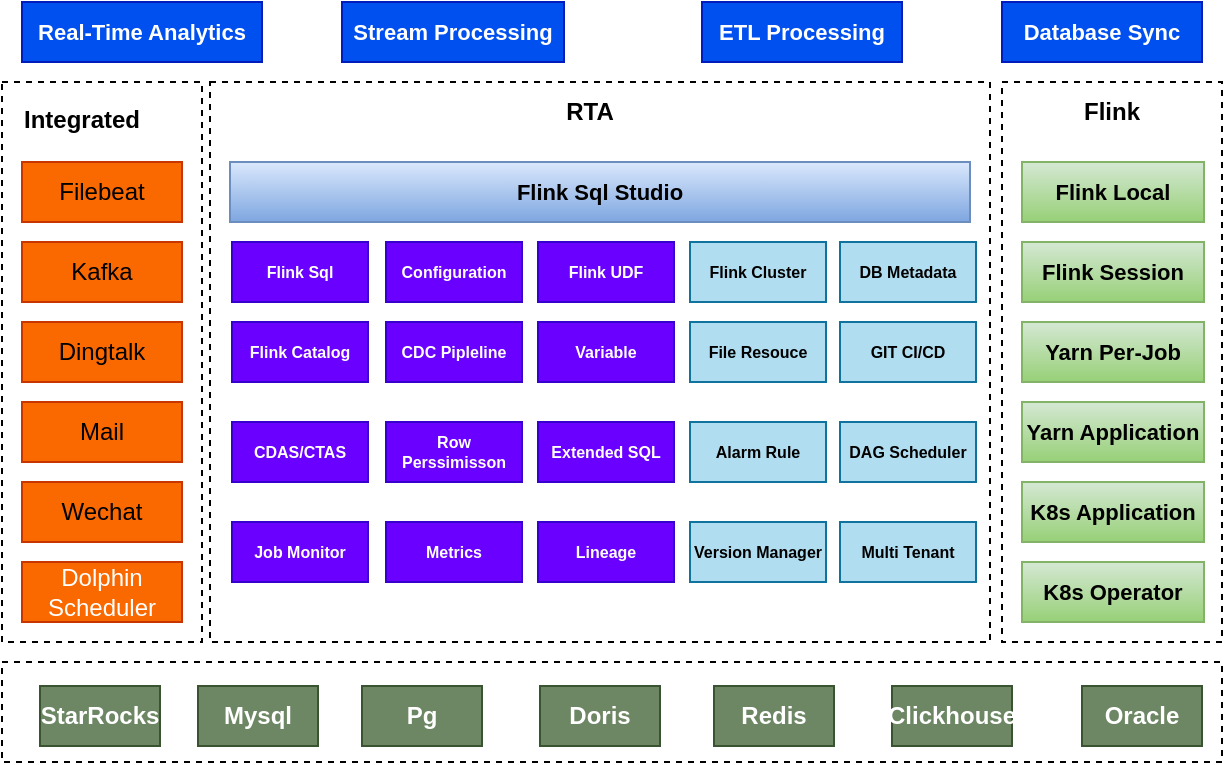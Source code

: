 <mxfile version="24.6.2" type="github">
  <diagram name="第 1 页" id="HKGODpCxfkMQ4LzSjgvv">
    <mxGraphModel dx="819" dy="422" grid="1" gridSize="10" guides="1" tooltips="1" connect="1" arrows="1" fold="1" page="1" pageScale="1" pageWidth="827" pageHeight="1169" math="0" shadow="0">
      <root>
        <mxCell id="0" />
        <mxCell id="1" parent="0" />
        <mxCell id="EMy1A2MRM-kkTs6elO1o-1" value="&lt;font style=&quot;font-size: 11px;&quot;&gt;Real-Time Analytics&lt;/font&gt;" style="rounded=0;whiteSpace=wrap;html=1;fontSize=11;fontStyle=1;fillColor=#0050ef;fontColor=#ffffff;strokeColor=#001DBC;" parent="1" vertex="1">
          <mxGeometry x="110" y="200" width="120" height="30" as="geometry" />
        </mxCell>
        <mxCell id="EMy1A2MRM-kkTs6elO1o-2" value="&lt;font style=&quot;font-size: 11px;&quot;&gt;Stream Processing&lt;/font&gt;" style="rounded=0;whiteSpace=wrap;html=1;fontSize=11;fontStyle=1;fillColor=#0050ef;fontColor=#ffffff;strokeColor=#001DBC;" parent="1" vertex="1">
          <mxGeometry x="270" y="200" width="111" height="30" as="geometry" />
        </mxCell>
        <mxCell id="EMy1A2MRM-kkTs6elO1o-3" value="&lt;font style=&quot;font-size: 11px;&quot;&gt;ETL Processing&lt;/font&gt;" style="rounded=0;whiteSpace=wrap;html=1;fontSize=11;fontStyle=1;fillColor=#0050ef;fontColor=#ffffff;strokeColor=#001DBC;" parent="1" vertex="1">
          <mxGeometry x="450" y="200" width="100" height="30" as="geometry" />
        </mxCell>
        <mxCell id="EMy1A2MRM-kkTs6elO1o-4" value="&lt;font style=&quot;font-size: 11px;&quot;&gt;Database Sync&lt;/font&gt;" style="rounded=0;whiteSpace=wrap;html=1;fontSize=11;fontStyle=1;fillColor=#0050ef;fontColor=#ffffff;strokeColor=#001DBC;" parent="1" vertex="1">
          <mxGeometry x="600" y="200" width="100" height="30" as="geometry" />
        </mxCell>
        <mxCell id="EMy1A2MRM-kkTs6elO1o-8" value="" style="rounded=0;whiteSpace=wrap;html=1;dashed=1;fontSize=11;fontStyle=1" parent="1" vertex="1">
          <mxGeometry x="204" y="240" width="390" height="280" as="geometry" />
        </mxCell>
        <mxCell id="EMy1A2MRM-kkTs6elO1o-9" value="Flink Sql Studio" style="rounded=0;whiteSpace=wrap;html=1;fontSize=11;fontStyle=1;fillColor=#dae8fc;gradientColor=#7ea6e0;strokeColor=#6c8ebf;" parent="1" vertex="1">
          <mxGeometry x="214" y="280" width="370" height="30" as="geometry" />
        </mxCell>
        <mxCell id="EMy1A2MRM-kkTs6elO1o-10" value="Flink Sql" style="rounded=0;whiteSpace=wrap;html=1;fontSize=8;fontStyle=1;fillColor=#6a00ff;fontColor=#ffffff;strokeColor=#3700CC;" parent="1" vertex="1">
          <mxGeometry x="215" y="320" width="68" height="30" as="geometry" />
        </mxCell>
        <mxCell id="EMy1A2MRM-kkTs6elO1o-11" value="Configuration" style="rounded=0;whiteSpace=wrap;html=1;fontSize=8;fontStyle=1;fillColor=#6a00ff;fontColor=#ffffff;strokeColor=#3700CC;" parent="1" vertex="1">
          <mxGeometry x="292" y="320" width="68" height="30" as="geometry" />
        </mxCell>
        <mxCell id="EMy1A2MRM-kkTs6elO1o-13" value="Flink UDF" style="rounded=0;whiteSpace=wrap;html=1;fontSize=8;fontStyle=1;fillColor=#6a00ff;fontColor=#ffffff;strokeColor=#3700CC;" parent="1" vertex="1">
          <mxGeometry x="368" y="320" width="68" height="30" as="geometry" />
        </mxCell>
        <mxCell id="EMy1A2MRM-kkTs6elO1o-14" value="Flink Cluster" style="rounded=0;whiteSpace=wrap;html=1;fontSize=8;fontStyle=1;fillColor=#b1ddf0;strokeColor=#10739e;" parent="1" vertex="1">
          <mxGeometry x="444" y="320" width="68" height="30" as="geometry" />
        </mxCell>
        <mxCell id="EMy1A2MRM-kkTs6elO1o-15" value="DB Metadata" style="rounded=0;whiteSpace=wrap;html=1;fontSize=8;fontStyle=1;fillColor=#b1ddf0;strokeColor=#10739e;" parent="1" vertex="1">
          <mxGeometry x="519" y="320" width="68" height="30" as="geometry" />
        </mxCell>
        <mxCell id="EMy1A2MRM-kkTs6elO1o-16" value="Flink Catalog" style="rounded=0;whiteSpace=wrap;html=1;fontSize=8;fontStyle=1;fillColor=#6a00ff;fontColor=#ffffff;strokeColor=#3700CC;" parent="1" vertex="1">
          <mxGeometry x="215" y="360" width="68" height="30" as="geometry" />
        </mxCell>
        <mxCell id="EMy1A2MRM-kkTs6elO1o-17" value="CDC Pipleline" style="rounded=0;whiteSpace=wrap;html=1;fontSize=8;fontStyle=1;fillColor=#6a00ff;fontColor=#ffffff;strokeColor=#3700CC;" parent="1" vertex="1">
          <mxGeometry x="292" y="360" width="68" height="30" as="geometry" />
        </mxCell>
        <mxCell id="EMy1A2MRM-kkTs6elO1o-18" value="Variable" style="rounded=0;whiteSpace=wrap;html=1;fontSize=8;fontStyle=1;fillColor=#6a00ff;fontColor=#ffffff;strokeColor=#3700CC;" parent="1" vertex="1">
          <mxGeometry x="368" y="360" width="68" height="30" as="geometry" />
        </mxCell>
        <mxCell id="EMy1A2MRM-kkTs6elO1o-19" value="File Resouce" style="rounded=0;whiteSpace=wrap;html=1;fontSize=8;fontStyle=1;fillColor=#b1ddf0;strokeColor=#10739e;" parent="1" vertex="1">
          <mxGeometry x="444" y="360" width="68" height="30" as="geometry" />
        </mxCell>
        <mxCell id="EMy1A2MRM-kkTs6elO1o-20" value="GIT CI/CD" style="rounded=0;whiteSpace=wrap;html=1;fontSize=8;fontStyle=1;fillColor=#b1ddf0;strokeColor=#10739e;" parent="1" vertex="1">
          <mxGeometry x="519" y="360" width="68" height="30" as="geometry" />
        </mxCell>
        <mxCell id="EMy1A2MRM-kkTs6elO1o-21" value="CDAS/CTAS" style="rounded=0;whiteSpace=wrap;html=1;fontSize=8;fontStyle=1;fillColor=#6a00ff;fontColor=#ffffff;strokeColor=#3700CC;" parent="1" vertex="1">
          <mxGeometry x="215" y="410" width="68" height="30" as="geometry" />
        </mxCell>
        <mxCell id="EMy1A2MRM-kkTs6elO1o-22" value="Row Perssimisson" style="rounded=0;whiteSpace=wrap;html=1;fontSize=8;fontStyle=1;fillColor=#6a00ff;fontColor=#ffffff;strokeColor=#3700CC;" parent="1" vertex="1">
          <mxGeometry x="292" y="410" width="68" height="30" as="geometry" />
        </mxCell>
        <mxCell id="EMy1A2MRM-kkTs6elO1o-23" value="Extended SQL" style="rounded=0;whiteSpace=wrap;html=1;fontSize=8;fontStyle=1;fillColor=#6a00ff;fontColor=#ffffff;strokeColor=#3700CC;" parent="1" vertex="1">
          <mxGeometry x="368" y="410" width="68" height="30" as="geometry" />
        </mxCell>
        <mxCell id="EMy1A2MRM-kkTs6elO1o-24" value="Alarm Rule" style="rounded=0;whiteSpace=wrap;html=1;fontSize=8;fontStyle=1;fillColor=#b1ddf0;strokeColor=#10739e;" parent="1" vertex="1">
          <mxGeometry x="444" y="410" width="68" height="30" as="geometry" />
        </mxCell>
        <mxCell id="EMy1A2MRM-kkTs6elO1o-25" value="DAG Scheduler" style="rounded=0;whiteSpace=wrap;html=1;fontSize=8;fontStyle=1;fillColor=#b1ddf0;strokeColor=#10739e;" parent="1" vertex="1">
          <mxGeometry x="519" y="410" width="68" height="30" as="geometry" />
        </mxCell>
        <mxCell id="EMy1A2MRM-kkTs6elO1o-26" value="Job Monitor" style="rounded=0;whiteSpace=wrap;html=1;fontSize=8;fontStyle=1;fillColor=#6a00ff;fontColor=#ffffff;strokeColor=#3700CC;" parent="1" vertex="1">
          <mxGeometry x="215" y="460" width="68" height="30" as="geometry" />
        </mxCell>
        <mxCell id="EMy1A2MRM-kkTs6elO1o-27" value="Metrics" style="rounded=0;whiteSpace=wrap;html=1;fontSize=8;fontStyle=1;fillColor=#6a00ff;fontColor=#ffffff;strokeColor=#3700CC;" parent="1" vertex="1">
          <mxGeometry x="292" y="460" width="68" height="30" as="geometry" />
        </mxCell>
        <mxCell id="EMy1A2MRM-kkTs6elO1o-28" value="Lineage" style="rounded=0;whiteSpace=wrap;html=1;fontSize=8;fontStyle=1;fillColor=#6a00ff;fontColor=#ffffff;strokeColor=#3700CC;" parent="1" vertex="1">
          <mxGeometry x="368" y="460" width="68" height="30" as="geometry" />
        </mxCell>
        <mxCell id="EMy1A2MRM-kkTs6elO1o-29" value="Version Manager" style="rounded=0;whiteSpace=wrap;html=1;fontSize=8;fontStyle=1;fillColor=#b1ddf0;strokeColor=#10739e;" parent="1" vertex="1">
          <mxGeometry x="444" y="460" width="68" height="30" as="geometry" />
        </mxCell>
        <mxCell id="EMy1A2MRM-kkTs6elO1o-30" value="Multi Tenant" style="rounded=0;whiteSpace=wrap;html=1;fontSize=8;fontStyle=1;fillColor=#b1ddf0;strokeColor=#10739e;" parent="1" vertex="1">
          <mxGeometry x="519" y="460" width="68" height="30" as="geometry" />
        </mxCell>
        <mxCell id="EMy1A2MRM-kkTs6elO1o-36" value="" style="rounded=0;whiteSpace=wrap;html=1;dashed=1;fontSize=11;fontStyle=1" parent="1" vertex="1">
          <mxGeometry x="600" y="240" width="110" height="280" as="geometry" />
        </mxCell>
        <mxCell id="EMy1A2MRM-kkTs6elO1o-37" value="Flink Local" style="rounded=0;whiteSpace=wrap;html=1;fontSize=11;fontStyle=1;fillColor=#d5e8d4;gradientColor=#97d077;strokeColor=#82b366;" parent="1" vertex="1">
          <mxGeometry x="610" y="280" width="91" height="30" as="geometry" />
        </mxCell>
        <mxCell id="EMy1A2MRM-kkTs6elO1o-38" value="Flink Session" style="rounded=0;whiteSpace=wrap;html=1;fontSize=11;fontStyle=1;fillColor=#d5e8d4;gradientColor=#97d077;strokeColor=#82b366;" parent="1" vertex="1">
          <mxGeometry x="610" y="320" width="91" height="30" as="geometry" />
        </mxCell>
        <mxCell id="EMy1A2MRM-kkTs6elO1o-39" value="Yarn Per-Job" style="rounded=0;whiteSpace=wrap;html=1;fontSize=11;fontStyle=1;fillColor=#d5e8d4;gradientColor=#97d077;strokeColor=#82b366;" parent="1" vertex="1">
          <mxGeometry x="610" y="360" width="91" height="30" as="geometry" />
        </mxCell>
        <mxCell id="EMy1A2MRM-kkTs6elO1o-40" value="Yarn Application" style="rounded=0;whiteSpace=wrap;html=1;fontSize=11;fontStyle=1;fillColor=#d5e8d4;gradientColor=#97d077;strokeColor=#82b366;" parent="1" vertex="1">
          <mxGeometry x="610" y="400" width="91" height="30" as="geometry" />
        </mxCell>
        <mxCell id="EMy1A2MRM-kkTs6elO1o-41" value="K8s Application" style="rounded=0;whiteSpace=wrap;html=1;fontSize=11;fontStyle=1;fillColor=#d5e8d4;gradientColor=#97d077;strokeColor=#82b366;" parent="1" vertex="1">
          <mxGeometry x="610" y="440" width="91" height="30" as="geometry" />
        </mxCell>
        <mxCell id="EMy1A2MRM-kkTs6elO1o-42" value="K8s Operator" style="rounded=0;whiteSpace=wrap;html=1;fontSize=11;fontStyle=1;fillColor=#d5e8d4;gradientColor=#97d077;strokeColor=#82b366;" parent="1" vertex="1">
          <mxGeometry x="610" y="480" width="91" height="30" as="geometry" />
        </mxCell>
        <mxCell id="EMy1A2MRM-kkTs6elO1o-43" value="" style="rounded=0;whiteSpace=wrap;html=1;dashed=1;fontSize=11;fontStyle=1" parent="1" vertex="1">
          <mxGeometry x="100" y="530" width="610" height="50" as="geometry" />
        </mxCell>
        <mxCell id="EMy1A2MRM-kkTs6elO1o-44" value="&lt;b&gt;RTA&lt;/b&gt;" style="text;html=1;align=center;verticalAlign=middle;whiteSpace=wrap;rounded=0;" parent="1" vertex="1">
          <mxGeometry x="364" y="240" width="60" height="30" as="geometry" />
        </mxCell>
        <mxCell id="EMy1A2MRM-kkTs6elO1o-45" value="&lt;b&gt;Flink&lt;/b&gt;" style="text;html=1;align=center;verticalAlign=middle;whiteSpace=wrap;rounded=0;" parent="1" vertex="1">
          <mxGeometry x="625" y="240" width="60" height="30" as="geometry" />
        </mxCell>
        <mxCell id="EMy1A2MRM-kkTs6elO1o-47" value="StarRocks" style="rounded=0;whiteSpace=wrap;html=1;fillColor=#6d8764;strokeColor=#3A5431;fontColor=#ffffff;fontStyle=1" parent="1" vertex="1">
          <mxGeometry x="119" y="542" width="60" height="30" as="geometry" />
        </mxCell>
        <mxCell id="EMy1A2MRM-kkTs6elO1o-48" value="Mysql" style="rounded=0;whiteSpace=wrap;html=1;fillColor=#6d8764;strokeColor=#3A5431;fontColor=#ffffff;fontStyle=1" parent="1" vertex="1">
          <mxGeometry x="198" y="542" width="60" height="30" as="geometry" />
        </mxCell>
        <mxCell id="EMy1A2MRM-kkTs6elO1o-49" value="Pg" style="rounded=0;whiteSpace=wrap;html=1;fillColor=#6d8764;strokeColor=#3A5431;fontColor=#ffffff;fontStyle=1" parent="1" vertex="1">
          <mxGeometry x="280" y="542" width="60" height="30" as="geometry" />
        </mxCell>
        <mxCell id="EMy1A2MRM-kkTs6elO1o-50" value="Redis" style="rounded=0;whiteSpace=wrap;html=1;fillColor=#6d8764;strokeColor=#3A5431;fontColor=#ffffff;fontStyle=1" parent="1" vertex="1">
          <mxGeometry x="456" y="542" width="60" height="30" as="geometry" />
        </mxCell>
        <mxCell id="EMy1A2MRM-kkTs6elO1o-51" value="Clickhouse" style="rounded=0;whiteSpace=wrap;html=1;fillColor=#6d8764;strokeColor=#3A5431;fontColor=#ffffff;fontStyle=1" parent="1" vertex="1">
          <mxGeometry x="545" y="542" width="60" height="30" as="geometry" />
        </mxCell>
        <mxCell id="EMy1A2MRM-kkTs6elO1o-53" value="Oracle" style="rounded=0;whiteSpace=wrap;html=1;fillColor=#6d8764;strokeColor=#3A5431;fontColor=#ffffff;fontStyle=1" parent="1" vertex="1">
          <mxGeometry x="640" y="542" width="60" height="30" as="geometry" />
        </mxCell>
        <mxCell id="EMy1A2MRM-kkTs6elO1o-60" value="" style="rounded=0;whiteSpace=wrap;html=1;dashed=1;" parent="1" vertex="1">
          <mxGeometry x="100" y="240" width="100" height="280" as="geometry" />
        </mxCell>
        <mxCell id="EMy1A2MRM-kkTs6elO1o-61" value="Filebeat" style="rounded=0;whiteSpace=wrap;html=1;fillColor=#fa6800;fontColor=#000000;strokeColor=#C73500;" parent="1" vertex="1">
          <mxGeometry x="110" y="280" width="80" height="30" as="geometry" />
        </mxCell>
        <mxCell id="EMy1A2MRM-kkTs6elO1o-63" value="Kafka" style="rounded=0;whiteSpace=wrap;html=1;fillColor=#fa6800;fontColor=#000000;strokeColor=#C73500;" parent="1" vertex="1">
          <mxGeometry x="110" y="320" width="80" height="30" as="geometry" />
        </mxCell>
        <mxCell id="EMy1A2MRM-kkTs6elO1o-64" value="Dingtalk" style="rounded=0;whiteSpace=wrap;html=1;fillColor=#fa6800;fontColor=#000000;strokeColor=#C73500;" parent="1" vertex="1">
          <mxGeometry x="110" y="360" width="80" height="30" as="geometry" />
        </mxCell>
        <mxCell id="EMy1A2MRM-kkTs6elO1o-65" value="&lt;b&gt;Integrated&lt;/b&gt;" style="text;html=1;align=center;verticalAlign=middle;whiteSpace=wrap;rounded=0;" parent="1" vertex="1">
          <mxGeometry x="110" y="244" width="60" height="30" as="geometry" />
        </mxCell>
        <mxCell id="EMy1A2MRM-kkTs6elO1o-66" value="Mail" style="rounded=0;whiteSpace=wrap;html=1;fillColor=#fa6800;fontColor=#000000;strokeColor=#C73500;" parent="1" vertex="1">
          <mxGeometry x="110" y="400" width="80" height="30" as="geometry" />
        </mxCell>
        <mxCell id="EMy1A2MRM-kkTs6elO1o-67" value="Wechat" style="rounded=0;whiteSpace=wrap;html=1;fillColor=#fa6800;fontColor=#000000;strokeColor=#C73500;" parent="1" vertex="1">
          <mxGeometry x="110" y="440" width="80" height="30" as="geometry" />
        </mxCell>
        <mxCell id="CSS75EGZJ9T9D-MVBC-j-1" value="&lt;span style=&quot;color: rgb(255, 255, 255);&quot;&gt;Dolphin Scheduler&lt;/span&gt;" style="rounded=0;whiteSpace=wrap;html=1;fillColor=#fa6800;fontColor=#000000;strokeColor=#C73500;" vertex="1" parent="1">
          <mxGeometry x="110" y="480" width="80" height="30" as="geometry" />
        </mxCell>
        <mxCell id="CSS75EGZJ9T9D-MVBC-j-2" value="Doris" style="rounded=0;whiteSpace=wrap;html=1;fillColor=#6d8764;strokeColor=#3A5431;fontColor=#ffffff;fontStyle=1" vertex="1" parent="1">
          <mxGeometry x="369" y="542" width="60" height="30" as="geometry" />
        </mxCell>
      </root>
    </mxGraphModel>
  </diagram>
</mxfile>
